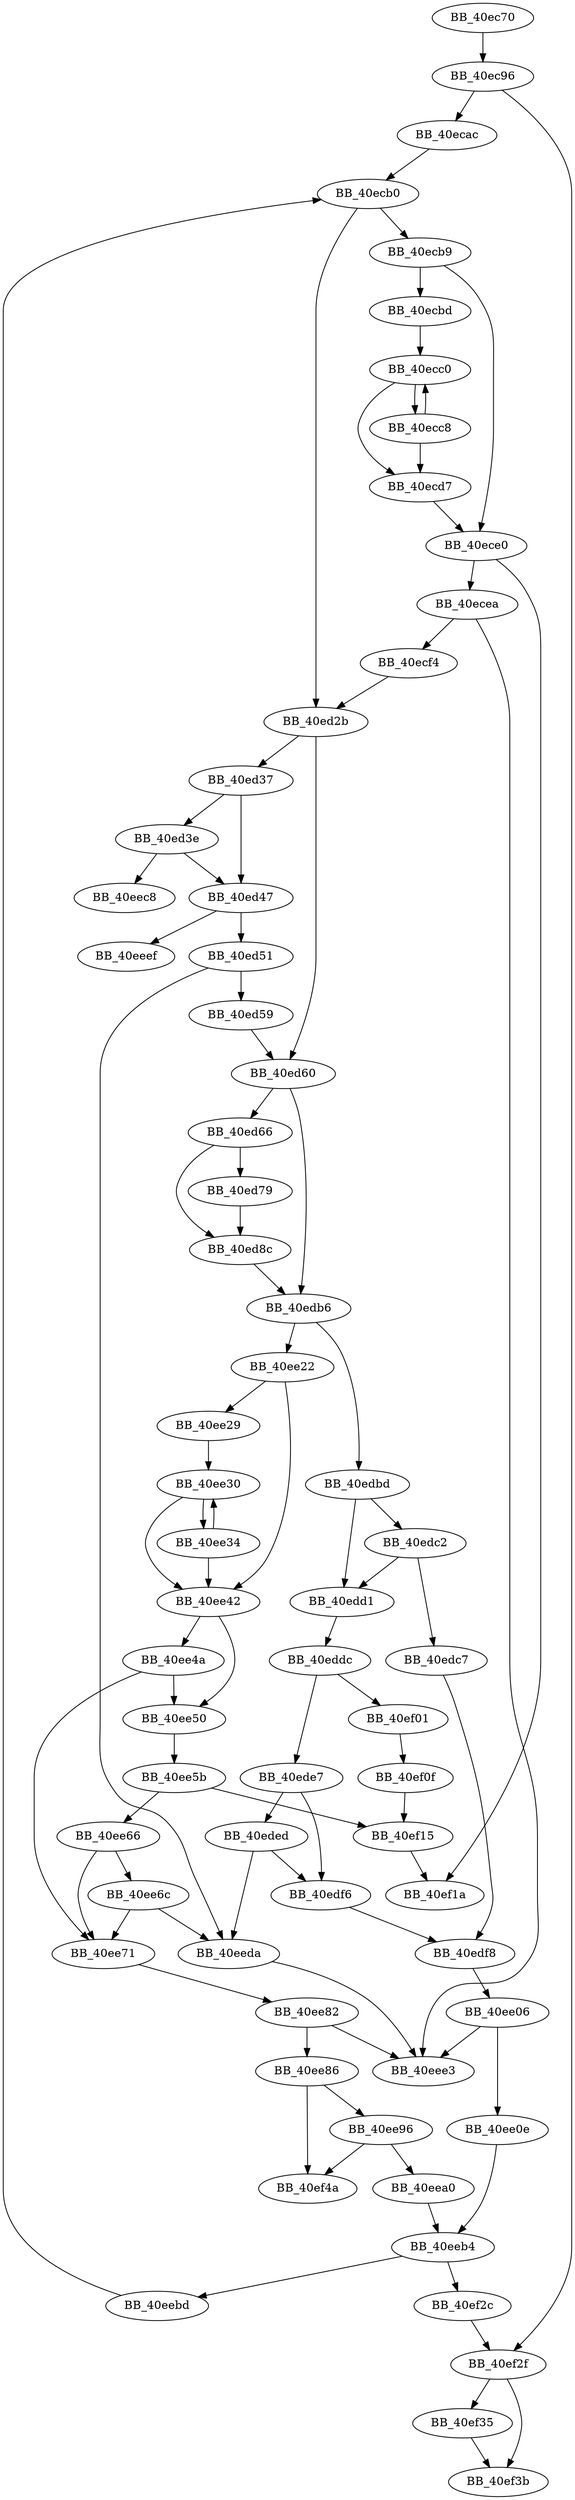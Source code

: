 DiGraph sub_40EC70{
BB_40ec70->BB_40ec96
BB_40ec96->BB_40ecac
BB_40ec96->BB_40ef2f
BB_40ecac->BB_40ecb0
BB_40ecb0->BB_40ecb9
BB_40ecb0->BB_40ed2b
BB_40ecb9->BB_40ecbd
BB_40ecb9->BB_40ece0
BB_40ecbd->BB_40ecc0
BB_40ecc0->BB_40ecc8
BB_40ecc0->BB_40ecd7
BB_40ecc8->BB_40ecc0
BB_40ecc8->BB_40ecd7
BB_40ecd7->BB_40ece0
BB_40ece0->BB_40ecea
BB_40ece0->BB_40ef1a
BB_40ecea->BB_40ecf4
BB_40ecea->BB_40eee3
BB_40ecf4->BB_40ed2b
BB_40ed2b->BB_40ed37
BB_40ed2b->BB_40ed60
BB_40ed37->BB_40ed3e
BB_40ed37->BB_40ed47
BB_40ed3e->BB_40ed47
BB_40ed3e->BB_40eec8
BB_40ed47->BB_40ed51
BB_40ed47->BB_40eeef
BB_40ed51->BB_40ed59
BB_40ed51->BB_40eeda
BB_40ed59->BB_40ed60
BB_40ed60->BB_40ed66
BB_40ed60->BB_40edb6
BB_40ed66->BB_40ed79
BB_40ed66->BB_40ed8c
BB_40ed79->BB_40ed8c
BB_40ed8c->BB_40edb6
BB_40edb6->BB_40edbd
BB_40edb6->BB_40ee22
BB_40edbd->BB_40edc2
BB_40edbd->BB_40edd1
BB_40edc2->BB_40edc7
BB_40edc2->BB_40edd1
BB_40edc7->BB_40edf8
BB_40edd1->BB_40eddc
BB_40eddc->BB_40ede7
BB_40eddc->BB_40ef01
BB_40ede7->BB_40eded
BB_40ede7->BB_40edf6
BB_40eded->BB_40edf6
BB_40eded->BB_40eeda
BB_40edf6->BB_40edf8
BB_40edf8->BB_40ee06
BB_40ee06->BB_40ee0e
BB_40ee06->BB_40eee3
BB_40ee0e->BB_40eeb4
BB_40ee22->BB_40ee29
BB_40ee22->BB_40ee42
BB_40ee29->BB_40ee30
BB_40ee30->BB_40ee34
BB_40ee30->BB_40ee42
BB_40ee34->BB_40ee30
BB_40ee34->BB_40ee42
BB_40ee42->BB_40ee4a
BB_40ee42->BB_40ee50
BB_40ee4a->BB_40ee50
BB_40ee4a->BB_40ee71
BB_40ee50->BB_40ee5b
BB_40ee5b->BB_40ee66
BB_40ee5b->BB_40ef15
BB_40ee66->BB_40ee6c
BB_40ee66->BB_40ee71
BB_40ee6c->BB_40ee71
BB_40ee6c->BB_40eeda
BB_40ee71->BB_40ee82
BB_40ee82->BB_40ee86
BB_40ee82->BB_40eee3
BB_40ee86->BB_40ee96
BB_40ee86->BB_40ef4a
BB_40ee96->BB_40eea0
BB_40ee96->BB_40ef4a
BB_40eea0->BB_40eeb4
BB_40eeb4->BB_40eebd
BB_40eeb4->BB_40ef2c
BB_40eebd->BB_40ecb0
BB_40eeda->BB_40eee3
BB_40ef01->BB_40ef0f
BB_40ef0f->BB_40ef15
BB_40ef15->BB_40ef1a
BB_40ef2c->BB_40ef2f
BB_40ef2f->BB_40ef35
BB_40ef2f->BB_40ef3b
BB_40ef35->BB_40ef3b
}
